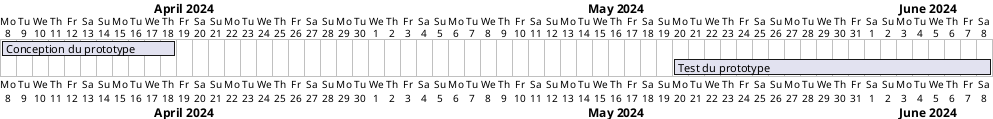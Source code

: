 @startgantt
[Conception du prototype] requires 11 days
[Test du prototype] requires 20 days

Project starts 2024-04-08
[Conception du prototype] starts 2024-04-08
[Test du prototype] starts 2024-05-20
@endgantt
